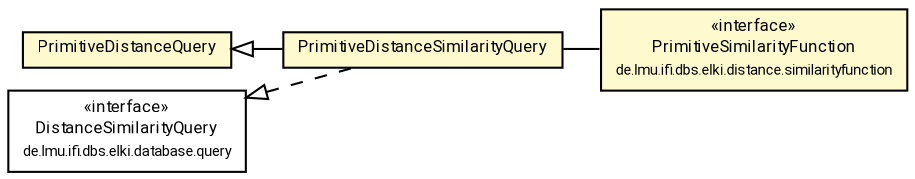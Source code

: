 #!/usr/local/bin/dot
#
# Class diagram 
# Generated by UMLGraph version R5_7_2-60-g0e99a6 (http://www.spinellis.gr/umlgraph/)
#

digraph G {
	graph [fontnames="svg"]
	edge [fontname="Roboto",fontsize=7,labelfontname="Roboto",labelfontsize=7,color="black"];
	node [fontname="Roboto",fontcolor="black",fontsize=8,shape=plaintext,margin=0,width=0,height=0];
	nodesep=0.15;
	ranksep=0.25;
	rankdir=LR;
	// de.lmu.ifi.dbs.elki.distance.similarityfunction.PrimitiveSimilarityFunction<O>
	c8386911 [label=<<table title="de.lmu.ifi.dbs.elki.distance.similarityfunction.PrimitiveSimilarityFunction" border="0" cellborder="1" cellspacing="0" cellpadding="2" bgcolor="LemonChiffon" href="../../../distance/similarityfunction/PrimitiveSimilarityFunction.html" target="_parent">
		<tr><td><table border="0" cellspacing="0" cellpadding="1">
		<tr><td align="center" balign="center"> &#171;interface&#187; </td></tr>
		<tr><td align="center" balign="center"> <font face="Roboto">PrimitiveSimilarityFunction</font> </td></tr>
		<tr><td align="center" balign="center"> <font face="Roboto" point-size="7.0">de.lmu.ifi.dbs.elki.distance.similarityfunction</font> </td></tr>
		</table></td></tr>
		</table>>, URL="../../../distance/similarityfunction/PrimitiveSimilarityFunction.html"];
	// de.lmu.ifi.dbs.elki.database.query.distance.PrimitiveDistanceQuery<O>
	c8386924 [label=<<table title="de.lmu.ifi.dbs.elki.database.query.distance.PrimitiveDistanceQuery" border="0" cellborder="1" cellspacing="0" cellpadding="2" bgcolor="LemonChiffon" href="PrimitiveDistanceQuery.html" target="_parent">
		<tr><td><table border="0" cellspacing="0" cellpadding="1">
		<tr><td align="center" balign="center"> <font face="Roboto">PrimitiveDistanceQuery</font> </td></tr>
		</table></td></tr>
		</table>>, URL="PrimitiveDistanceQuery.html"];
	// de.lmu.ifi.dbs.elki.database.query.distance.PrimitiveDistanceSimilarityQuery<O>
	c8386925 [label=<<table title="de.lmu.ifi.dbs.elki.database.query.distance.PrimitiveDistanceSimilarityQuery" border="0" cellborder="1" cellspacing="0" cellpadding="2" bgcolor="lemonChiffon" href="PrimitiveDistanceSimilarityQuery.html" target="_parent">
		<tr><td><table border="0" cellspacing="0" cellpadding="1">
		<tr><td align="center" balign="center"> <font face="Roboto">PrimitiveDistanceSimilarityQuery</font> </td></tr>
		</table></td></tr>
		</table>>, URL="PrimitiveDistanceSimilarityQuery.html"];
	// de.lmu.ifi.dbs.elki.database.query.DistanceSimilarityQuery<O>
	c8386933 [label=<<table title="de.lmu.ifi.dbs.elki.database.query.DistanceSimilarityQuery" border="0" cellborder="1" cellspacing="0" cellpadding="2" href="../DistanceSimilarityQuery.html" target="_parent">
		<tr><td><table border="0" cellspacing="0" cellpadding="1">
		<tr><td align="center" balign="center"> &#171;interface&#187; </td></tr>
		<tr><td align="center" balign="center"> <font face="Roboto">DistanceSimilarityQuery</font> </td></tr>
		<tr><td align="center" balign="center"> <font face="Roboto" point-size="7.0">de.lmu.ifi.dbs.elki.database.query</font> </td></tr>
		</table></td></tr>
		</table>>, URL="../DistanceSimilarityQuery.html"];
	// de.lmu.ifi.dbs.elki.database.query.distance.PrimitiveDistanceSimilarityQuery<O> extends de.lmu.ifi.dbs.elki.database.query.distance.PrimitiveDistanceQuery<O>
	c8386924 -> c8386925 [arrowtail=empty,dir=back,weight=10];
	// de.lmu.ifi.dbs.elki.database.query.distance.PrimitiveDistanceSimilarityQuery<O> implements de.lmu.ifi.dbs.elki.database.query.DistanceSimilarityQuery<O>
	c8386933 -> c8386925 [arrowtail=empty,style=dashed,dir=back,weight=9];
	// de.lmu.ifi.dbs.elki.database.query.distance.PrimitiveDistanceSimilarityQuery<O> assoc de.lmu.ifi.dbs.elki.distance.similarityfunction.PrimitiveSimilarityFunction<O>
	c8386925 -> c8386911 [arrowhead=none,weight=2];
}

